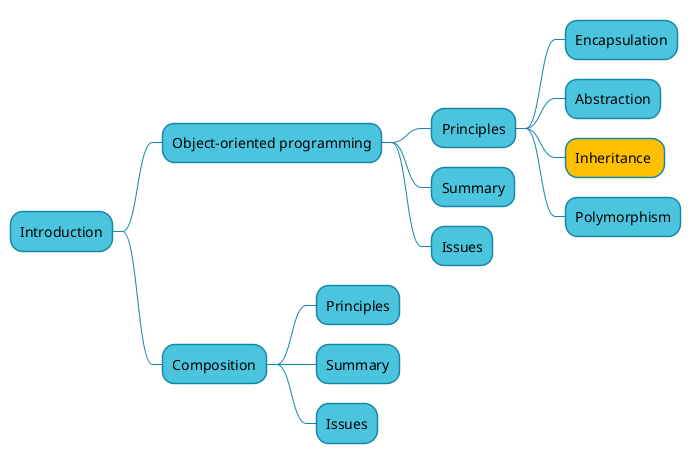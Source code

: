 @startmindmap
<style>
mindmapDiagram {
    node {
        BackgroundColor #4bc5de
        LineColor #1687a6
    }
    .current {
      BackGroundColor #ffc000
    }
    arrow {
      LineColor #1687a6
    }
}
</style>
* Introduction
** Object-oriented programming
*** Principles
**** Encapsulation
**** Abstraction
**** Inheritance <<current>>
**** Polymorphism
*** Summary
*** Issues
** Composition
*** Principles
*** Summary
*** Issues
@endmindmap

